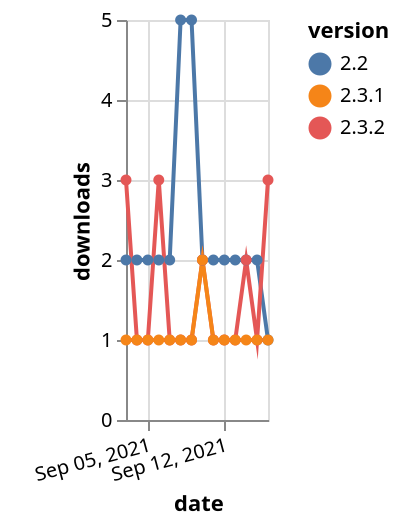 {"$schema": "https://vega.github.io/schema/vega-lite/v5.json", "description": "A simple bar chart with embedded data.", "data": {"values": [{"date": "2021-09-03", "total": 2370, "delta": 2, "version": "2.2"}, {"date": "2021-09-04", "total": 2372, "delta": 2, "version": "2.2"}, {"date": "2021-09-05", "total": 2374, "delta": 2, "version": "2.2"}, {"date": "2021-09-06", "total": 2376, "delta": 2, "version": "2.2"}, {"date": "2021-09-07", "total": 2378, "delta": 2, "version": "2.2"}, {"date": "2021-09-08", "total": 2383, "delta": 5, "version": "2.2"}, {"date": "2021-09-09", "total": 2388, "delta": 5, "version": "2.2"}, {"date": "2021-09-10", "total": 2390, "delta": 2, "version": "2.2"}, {"date": "2021-09-11", "total": 2392, "delta": 2, "version": "2.2"}, {"date": "2021-09-12", "total": 2394, "delta": 2, "version": "2.2"}, {"date": "2021-09-13", "total": 2396, "delta": 2, "version": "2.2"}, {"date": "2021-09-14", "total": 2398, "delta": 2, "version": "2.2"}, {"date": "2021-09-15", "total": 2400, "delta": 2, "version": "2.2"}, {"date": "2021-09-16", "total": 2401, "delta": 1, "version": "2.2"}, {"date": "2021-09-03", "total": 832, "delta": 3, "version": "2.3.2"}, {"date": "2021-09-04", "total": 833, "delta": 1, "version": "2.3.2"}, {"date": "2021-09-05", "total": 834, "delta": 1, "version": "2.3.2"}, {"date": "2021-09-06", "total": 837, "delta": 3, "version": "2.3.2"}, {"date": "2021-09-07", "total": 838, "delta": 1, "version": "2.3.2"}, {"date": "2021-09-08", "total": 839, "delta": 1, "version": "2.3.2"}, {"date": "2021-09-09", "total": 840, "delta": 1, "version": "2.3.2"}, {"date": "2021-09-10", "total": 842, "delta": 2, "version": "2.3.2"}, {"date": "2021-09-11", "total": 843, "delta": 1, "version": "2.3.2"}, {"date": "2021-09-12", "total": 844, "delta": 1, "version": "2.3.2"}, {"date": "2021-09-13", "total": 845, "delta": 1, "version": "2.3.2"}, {"date": "2021-09-14", "total": 847, "delta": 2, "version": "2.3.2"}, {"date": "2021-09-15", "total": 848, "delta": 1, "version": "2.3.2"}, {"date": "2021-09-16", "total": 851, "delta": 3, "version": "2.3.2"}, {"date": "2021-09-03", "total": 266, "delta": 1, "version": "2.3.1"}, {"date": "2021-09-04", "total": 267, "delta": 1, "version": "2.3.1"}, {"date": "2021-09-05", "total": 268, "delta": 1, "version": "2.3.1"}, {"date": "2021-09-06", "total": 269, "delta": 1, "version": "2.3.1"}, {"date": "2021-09-07", "total": 270, "delta": 1, "version": "2.3.1"}, {"date": "2021-09-08", "total": 271, "delta": 1, "version": "2.3.1"}, {"date": "2021-09-09", "total": 272, "delta": 1, "version": "2.3.1"}, {"date": "2021-09-10", "total": 274, "delta": 2, "version": "2.3.1"}, {"date": "2021-09-11", "total": 275, "delta": 1, "version": "2.3.1"}, {"date": "2021-09-12", "total": 276, "delta": 1, "version": "2.3.1"}, {"date": "2021-09-13", "total": 277, "delta": 1, "version": "2.3.1"}, {"date": "2021-09-14", "total": 278, "delta": 1, "version": "2.3.1"}, {"date": "2021-09-15", "total": 279, "delta": 1, "version": "2.3.1"}, {"date": "2021-09-16", "total": 280, "delta": 1, "version": "2.3.1"}]}, "width": "container", "mark": {"type": "line", "point": {"filled": true}}, "encoding": {"x": {"field": "date", "type": "temporal", "timeUnit": "yearmonthdate", "title": "date", "axis": {"labelAngle": -15}}, "y": {"field": "delta", "type": "quantitative", "title": "downloads"}, "color": {"field": "version", "type": "nominal"}, "tooltip": {"field": "delta"}}}